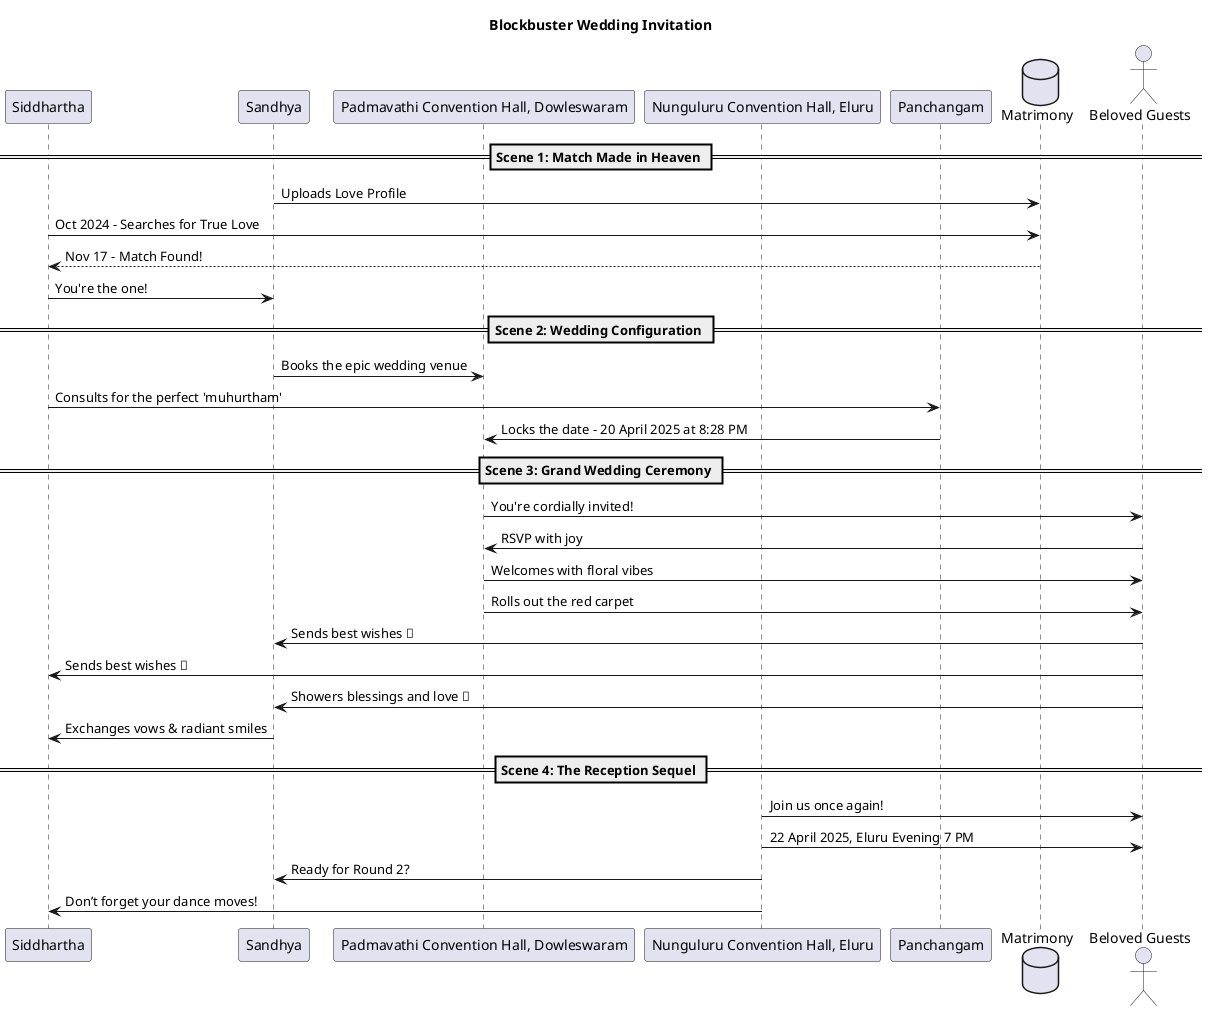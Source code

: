 @startuml
title **Blockbuster Wedding Invitation**

participant "Siddhartha" as Groom
participant "Sandhya" as Bride
participant "Padmavathi Convention Hall, Dowleswaram" as WeddingVenue
participant "Nunguluru Convention Hall, Eluru" as ReceptionVenue
participant "Panchangam" as Time
database "Matrimony" as Matrimony
actor "Beloved Guests" as Guests

== Scene 1: Match Made in Heaven ==
Bride -> Matrimony : Uploads Love Profile
Groom -> Matrimony : Oct 2024 - Searches for True Love
Matrimony --> Groom: Nov 17 - Match Found!
Groom -> Bride: You're the one!

== Scene 2: Wedding Configuration ==
Bride -> WeddingVenue: Books the epic wedding venue
Groom -> Time : Consults for the perfect 'muhurtham'
Time -> WeddingVenue : Locks the date - 20 April 2025 at 8:28 PM

== Scene 3: Grand Wedding Ceremony ==
WeddingVenue -> Guests : You're cordially invited!
Guests -> WeddingVenue : RSVP with joy
WeddingVenue -> Guests: Welcomes with floral vibes
WeddingVenue -> Guests: Rolls out the red carpet
Guests -> Bride : Sends best wishes 💐
Guests -> Groom : Sends best wishes 🎉
Guests -> Bride & Groom : Showers blessings and love 💖
Bride -> Groom : Exchanges vows & radiant smiles

== Scene 4: The Reception Sequel ==
ReceptionVenue -> Guests : Join us once again!
ReceptionVenue -> Guests : 22 April 2025, Eluru Evening 7 PM
ReceptionVenue -> Bride : Ready for Round 2?
ReceptionVenue -> Groom : Don’t forget your dance moves!

@enduml
